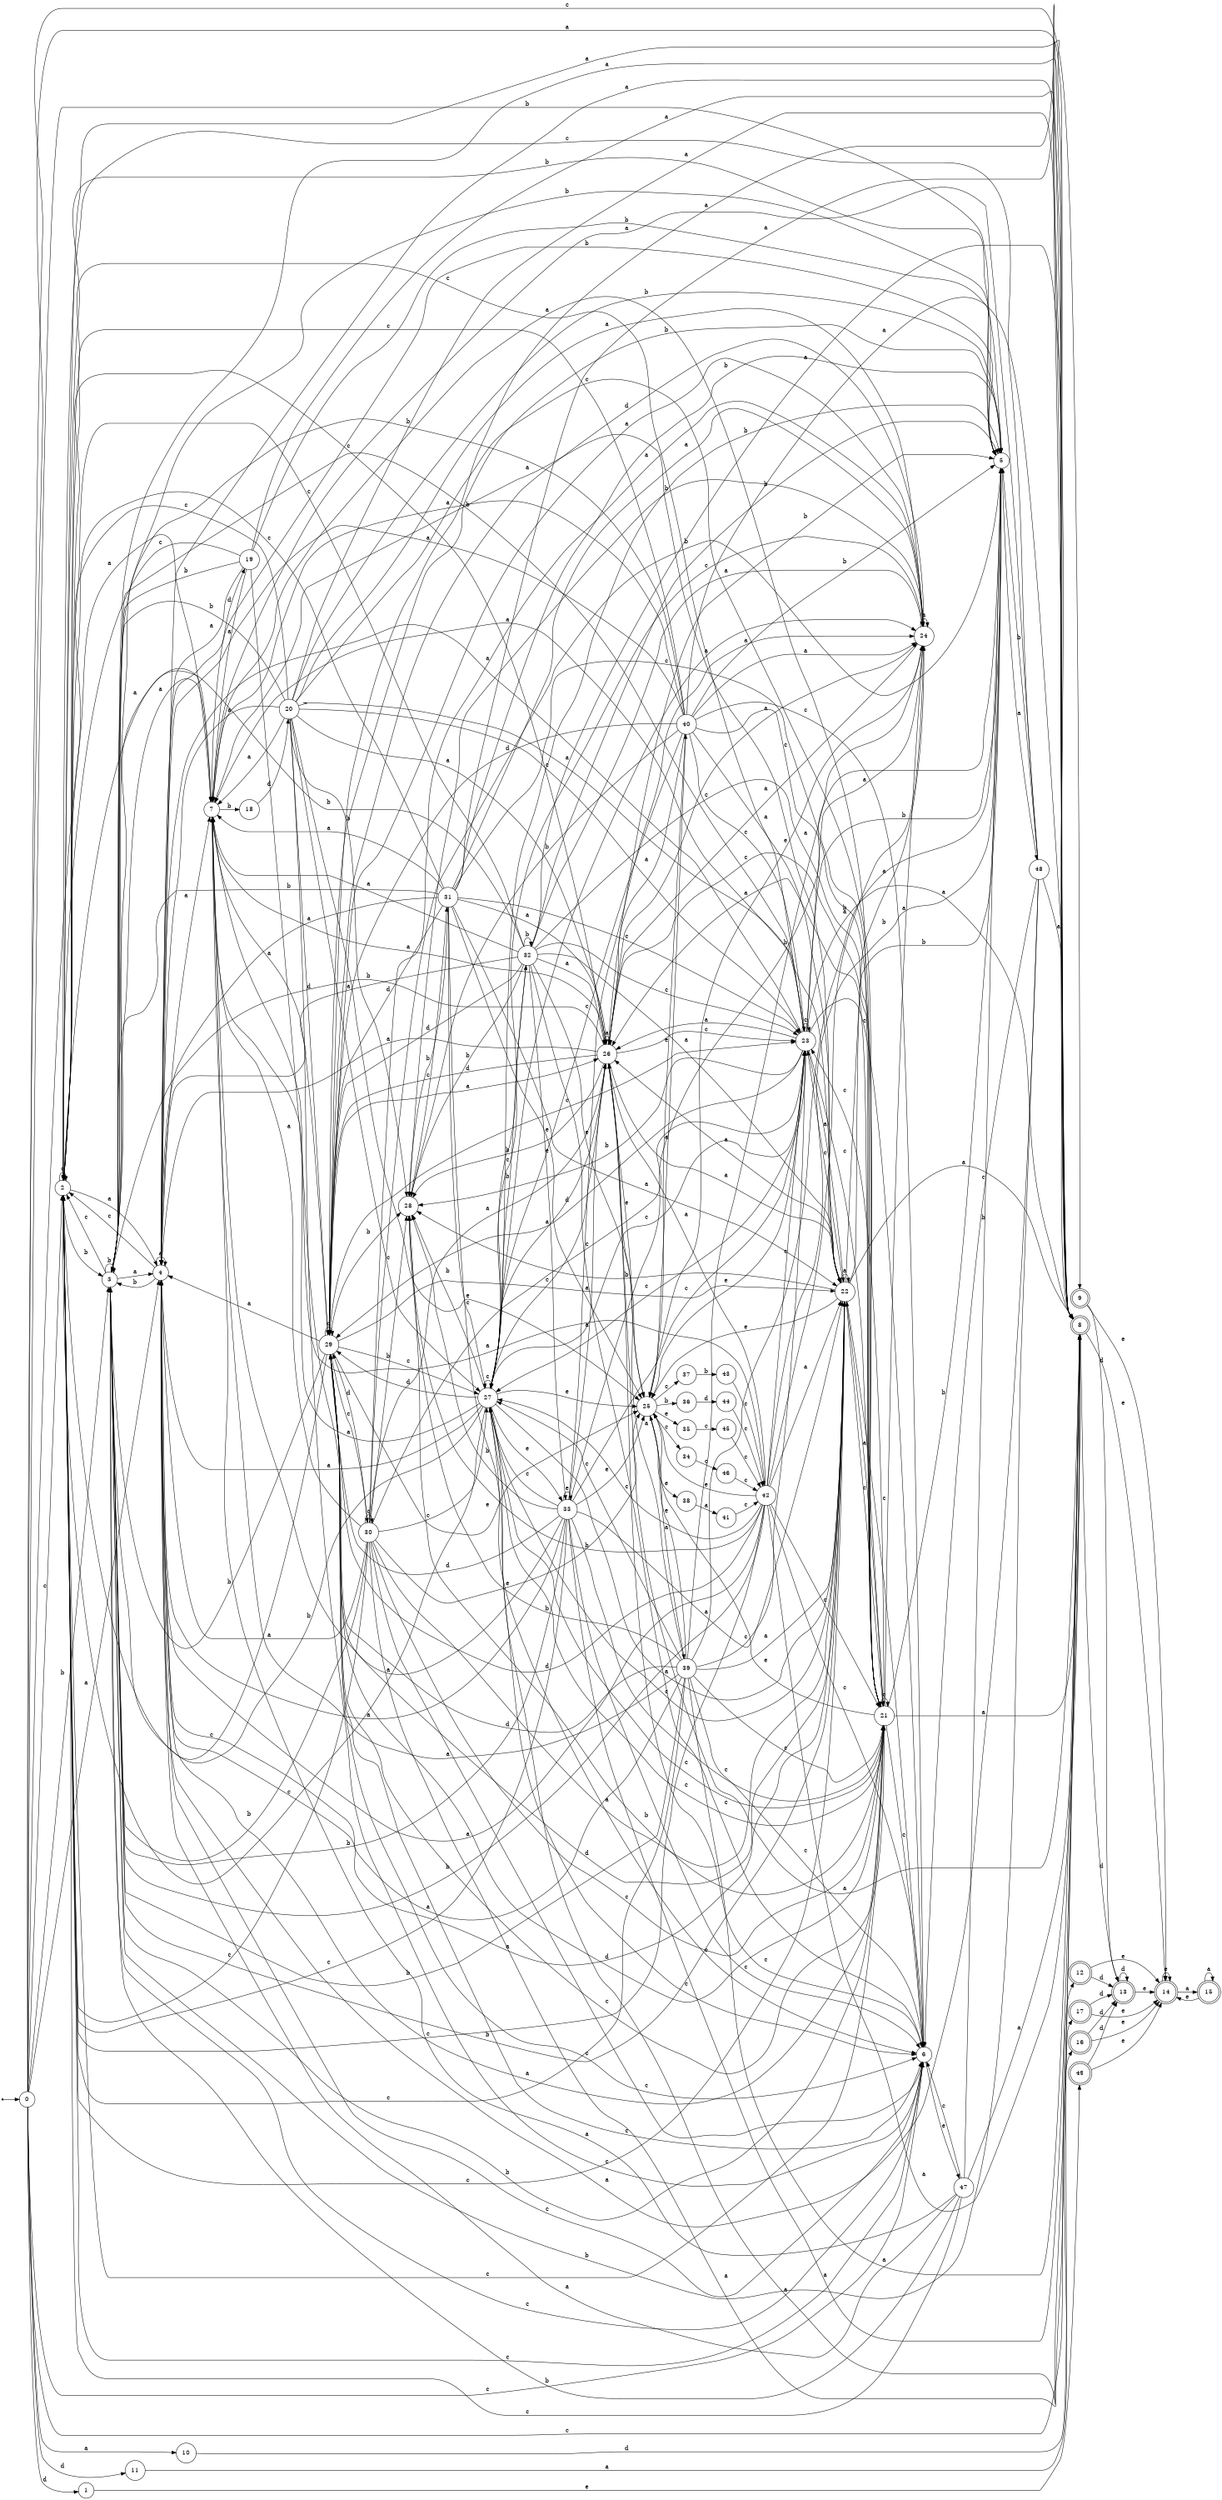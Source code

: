 digraph finite_state_machine {
rankdir=LR;
size="20,20";
node [shape = point]; "dummy0"
node [shape = circle]; "0";
"dummy0" -> "0";
node [shape = circle]; "1";
node [shape = circle]; "2";
node [shape = circle]; "3";
node [shape = circle]; "4";
node [shape = circle]; "5";
node [shape = circle]; "6";
node [shape = circle]; "7";
node [shape = doublecircle]; "8";node [shape = doublecircle]; "9";node [shape = circle]; "10";
node [shape = circle]; "11";
node [shape = doublecircle]; "12";node [shape = doublecircle]; "13";node [shape = doublecircle]; "14";node [shape = doublecircle]; "15";node [shape = doublecircle]; "16";node [shape = doublecircle]; "17";node [shape = circle]; "18";
node [shape = circle]; "19";
node [shape = circle]; "20";
node [shape = circle]; "21";
node [shape = circle]; "22";
node [shape = circle]; "23";
node [shape = circle]; "24";
node [shape = circle]; "25";
node [shape = circle]; "26";
node [shape = circle]; "27";
node [shape = circle]; "28";
node [shape = circle]; "29";
node [shape = circle]; "30";
node [shape = circle]; "31";
node [shape = circle]; "32";
node [shape = circle]; "33";
node [shape = circle]; "34";
node [shape = circle]; "35";
node [shape = circle]; "36";
node [shape = circle]; "37";
node [shape = circle]; "38";
node [shape = circle]; "39";
node [shape = circle]; "40";
node [shape = circle]; "41";
node [shape = circle]; "42";
node [shape = circle]; "43";
node [shape = circle]; "44";
node [shape = circle]; "45";
node [shape = circle]; "46";
node [shape = circle]; "47";
node [shape = circle]; "48";
node [shape = doublecircle]; "49";"0" -> "1" [label = "d"];
 "0" -> "11" [label = "d"];
 "0" -> "9" [label = "c"];
 "0" -> "2" [label = "c"];
 "0" -> "12" [label = "c"];
 "0" -> "6" [label = "c"];
 "0" -> "3" [label = "b"];
 "0" -> "5" [label = "b"];
 "0" -> "8" [label = "a"];
 "0" -> "10" [label = "a"];
 "0" -> "4" [label = "a"];
 "0" -> "7" [label = "a"];
 "12" -> "13" [label = "d"];
 "12" -> "14" [label = "e"];
 "14" -> "14" [label = "e"];
 "14" -> "15" [label = "a"];
 "15" -> "15" [label = "a"];
 "15" -> "14" [label = "e"];
 "13" -> "13" [label = "d"];
 "13" -> "14" [label = "e"];
 "11" -> "16" [label = "a"];
 "16" -> "13" [label = "d"];
 "16" -> "14" [label = "e"];
 "10" -> "17" [label = "d"];
 "17" -> "13" [label = "d"];
 "17" -> "14" [label = "e"];
 "9" -> "13" [label = "d"];
 "9" -> "14" [label = "e"];
 "8" -> "13" [label = "d"];
 "8" -> "14" [label = "e"];
 "7" -> "18" [label = "b"];
 "7" -> "19" [label = "d"];
 "19" -> "8" [label = "a"];
 "19" -> "4" [label = "a"];
 "19" -> "7" [label = "a"];
 "19" -> "2" [label = "c"];
 "19" -> "6" [label = "c"];
 "19" -> "3" [label = "b"];
 "19" -> "5" [label = "b"];
 "18" -> "20" [label = "d"];
 "20" -> "2" [label = "c"];
 "20" -> "21" [label = "c"];
 "20" -> "6" [label = "c"];
 "20" -> "23" [label = "c"];
 "20" -> "27" [label = "c"];
 "20" -> "4" [label = "a"];
 "20" -> "22" [label = "a"];
 "20" -> "7" [label = "a"];
 "20" -> "8" [label = "a"];
 "20" -> "24" [label = "a"];
 "20" -> "26" [label = "a"];
 "20" -> "25" [label = "e"];
 "20" -> "3" [label = "b"];
 "20" -> "28" [label = "b"];
 "20" -> "5" [label = "b"];
 "20" -> "29" [label = "d"];
 "29" -> "29" [label = "d"];
 "29" -> "2" [label = "c"];
 "29" -> "21" [label = "c"];
 "29" -> "6" [label = "c"];
 "29" -> "23" [label = "c"];
 "29" -> "27" [label = "c"];
 "29" -> "30" [label = "c"];
 "29" -> "25" [label = "e"];
 "29" -> "4" [label = "a"];
 "29" -> "22" [label = "a"];
 "29" -> "7" [label = "a"];
 "29" -> "8" [label = "a"];
 "29" -> "24" [label = "a"];
 "29" -> "26" [label = "a"];
 "29" -> "3" [label = "b"];
 "29" -> "28" [label = "b"];
 "29" -> "5" [label = "b"];
 "30" -> "2" [label = "c"];
 "30" -> "21" [label = "c"];
 "30" -> "6" [label = "c"];
 "30" -> "23" [label = "c"];
 "30" -> "27" [label = "c"];
 "30" -> "30" [label = "c"];
 "30" -> "29" [label = "d"];
 "30" -> "25" [label = "e"];
 "30" -> "4" [label = "a"];
 "30" -> "22" [label = "a"];
 "30" -> "7" [label = "a"];
 "30" -> "8" [label = "a"];
 "30" -> "24" [label = "a"];
 "30" -> "26" [label = "a"];
 "30" -> "3" [label = "b"];
 "30" -> "28" [label = "b"];
 "30" -> "5" [label = "b"];
 "28" -> "31" [label = "c"];
 "31" -> "3" [label = "b"];
 "31" -> "28" [label = "b"];
 "31" -> "5" [label = "b"];
 "31" -> "25" [label = "e"];
 "31" -> "4" [label = "a"];
 "31" -> "22" [label = "a"];
 "31" -> "7" [label = "a"];
 "31" -> "8" [label = "a"];
 "31" -> "24" [label = "a"];
 "31" -> "26" [label = "a"];
 "31" -> "2" [label = "c"];
 "31" -> "21" [label = "c"];
 "31" -> "6" [label = "c"];
 "31" -> "23" [label = "c"];
 "31" -> "27" [label = "c"];
 "31" -> "29" [label = "d"];
 "27" -> "2" [label = "c"];
 "27" -> "21" [label = "c"];
 "27" -> "6" [label = "c"];
 "27" -> "23" [label = "c"];
 "27" -> "27" [label = "c"];
 "27" -> "32" [label = "b"];
 "27" -> "3" [label = "b"];
 "27" -> "28" [label = "b"];
 "27" -> "5" [label = "b"];
 "27" -> "33" [label = "e"];
 "27" -> "25" [label = "e"];
 "27" -> "4" [label = "a"];
 "27" -> "22" [label = "a"];
 "27" -> "7" [label = "a"];
 "27" -> "8" [label = "a"];
 "27" -> "24" [label = "a"];
 "27" -> "26" [label = "a"];
 "27" -> "29" [label = "d"];
 "33" -> "33" [label = "e"];
 "33" -> "25" [label = "e"];
 "33" -> "2" [label = "c"];
 "33" -> "21" [label = "c"];
 "33" -> "6" [label = "c"];
 "33" -> "23" [label = "c"];
 "33" -> "27" [label = "c"];
 "33" -> "4" [label = "a"];
 "33" -> "22" [label = "a"];
 "33" -> "7" [label = "a"];
 "33" -> "8" [label = "a"];
 "33" -> "24" [label = "a"];
 "33" -> "26" [label = "a"];
 "33" -> "3" [label = "b"];
 "33" -> "28" [label = "b"];
 "33" -> "5" [label = "b"];
 "33" -> "29" [label = "d"];
 "32" -> "32" [label = "b"];
 "32" -> "3" [label = "b"];
 "32" -> "28" [label = "b"];
 "32" -> "5" [label = "b"];
 "32" -> "2" [label = "c"];
 "32" -> "21" [label = "c"];
 "32" -> "6" [label = "c"];
 "32" -> "23" [label = "c"];
 "32" -> "27" [label = "c"];
 "32" -> "33" [label = "e"];
 "32" -> "25" [label = "e"];
 "32" -> "4" [label = "a"];
 "32" -> "22" [label = "a"];
 "32" -> "7" [label = "a"];
 "32" -> "8" [label = "a"];
 "32" -> "24" [label = "a"];
 "32" -> "26" [label = "a"];
 "32" -> "29" [label = "d"];
 "26" -> "4" [label = "a"];
 "26" -> "22" [label = "a"];
 "26" -> "7" [label = "a"];
 "26" -> "8" [label = "a"];
 "26" -> "24" [label = "a"];
 "26" -> "26" [label = "a"];
 "26" -> "25" [label = "e"];
 "26" -> "2" [label = "c"];
 "26" -> "21" [label = "c"];
 "26" -> "6" [label = "c"];
 "26" -> "23" [label = "c"];
 "26" -> "27" [label = "c"];
 "26" -> "3" [label = "b"];
 "26" -> "28" [label = "b"];
 "26" -> "5" [label = "b"];
 "26" -> "29" [label = "d"];
 "25" -> "34" [label = "c"];
 "25" -> "37" [label = "c"];
 "25" -> "35" [label = "e"];
 "25" -> "38" [label = "e"];
 "25" -> "36" [label = "b"];
 "25" -> "40" [label = "a"];
 "25" -> "39" [label = "a"];
 "40" -> "25" [label = "e"];
 "40" -> "4" [label = "a"];
 "40" -> "22" [label = "a"];
 "40" -> "7" [label = "a"];
 "40" -> "8" [label = "a"];
 "40" -> "24" [label = "a"];
 "40" -> "26" [label = "a"];
 "40" -> "2" [label = "c"];
 "40" -> "21" [label = "c"];
 "40" -> "6" [label = "c"];
 "40" -> "23" [label = "c"];
 "40" -> "27" [label = "c"];
 "40" -> "3" [label = "b"];
 "40" -> "28" [label = "b"];
 "40" -> "5" [label = "b"];
 "40" -> "29" [label = "d"];
 "39" -> "25" [label = "e"];
 "39" -> "4" [label = "a"];
 "39" -> "22" [label = "a"];
 "39" -> "7" [label = "a"];
 "39" -> "8" [label = "a"];
 "39" -> "24" [label = "a"];
 "39" -> "26" [label = "a"];
 "39" -> "2" [label = "c"];
 "39" -> "21" [label = "c"];
 "39" -> "6" [label = "c"];
 "39" -> "23" [label = "c"];
 "39" -> "27" [label = "c"];
 "39" -> "3" [label = "b"];
 "39" -> "28" [label = "b"];
 "39" -> "5" [label = "b"];
 "39" -> "29" [label = "d"];
 "38" -> "41" [label = "a"];
 "41" -> "42" [label = "c"];
 "42" -> "25" [label = "e"];
 "42" -> "4" [label = "a"];
 "42" -> "22" [label = "a"];
 "42" -> "7" [label = "a"];
 "42" -> "8" [label = "a"];
 "42" -> "24" [label = "a"];
 "42" -> "26" [label = "a"];
 "42" -> "2" [label = "c"];
 "42" -> "21" [label = "c"];
 "42" -> "6" [label = "c"];
 "42" -> "23" [label = "c"];
 "42" -> "27" [label = "c"];
 "42" -> "3" [label = "b"];
 "42" -> "28" [label = "b"];
 "42" -> "5" [label = "b"];
 "42" -> "29" [label = "d"];
 "37" -> "43" [label = "b"];
 "43" -> "42" [label = "c"];
 "36" -> "44" [label = "d"];
 "44" -> "42" [label = "c"];
 "35" -> "45" [label = "c"];
 "45" -> "42" [label = "c"];
 "34" -> "46" [label = "c"];
 "46" -> "42" [label = "c"];
 "24" -> "24" [label = "a"];
 "24" -> "26" [label = "a"];
 "24" -> "25" [label = "e"];
 "24" -> "27" [label = "c"];
 "24" -> "28" [label = "b"];
 "24" -> "29" [label = "d"];
 "23" -> "2" [label = "c"];
 "23" -> "21" [label = "c"];
 "23" -> "6" [label = "c"];
 "23" -> "23" [label = "c"];
 "23" -> "27" [label = "c"];
 "23" -> "4" [label = "a"];
 "23" -> "22" [label = "a"];
 "23" -> "7" [label = "a"];
 "23" -> "8" [label = "a"];
 "23" -> "24" [label = "a"];
 "23" -> "26" [label = "a"];
 "23" -> "25" [label = "e"];
 "23" -> "3" [label = "b"];
 "23" -> "28" [label = "b"];
 "23" -> "5" [label = "b"];
 "23" -> "29" [label = "d"];
 "22" -> "4" [label = "a"];
 "22" -> "22" [label = "a"];
 "22" -> "7" [label = "a"];
 "22" -> "8" [label = "a"];
 "22" -> "24" [label = "a"];
 "22" -> "26" [label = "a"];
 "22" -> "2" [label = "c"];
 "22" -> "21" [label = "c"];
 "22" -> "6" [label = "c"];
 "22" -> "23" [label = "c"];
 "22" -> "27" [label = "c"];
 "22" -> "25" [label = "e"];
 "22" -> "3" [label = "b"];
 "22" -> "28" [label = "b"];
 "22" -> "5" [label = "b"];
 "22" -> "29" [label = "d"];
 "21" -> "2" [label = "c"];
 "21" -> "21" [label = "c"];
 "21" -> "6" [label = "c"];
 "21" -> "23" [label = "c"];
 "21" -> "27" [label = "c"];
 "21" -> "4" [label = "a"];
 "21" -> "22" [label = "a"];
 "21" -> "7" [label = "a"];
 "21" -> "8" [label = "a"];
 "21" -> "24" [label = "a"];
 "21" -> "26" [label = "a"];
 "21" -> "25" [label = "e"];
 "21" -> "3" [label = "b"];
 "21" -> "28" [label = "b"];
 "21" -> "5" [label = "b"];
 "21" -> "29" [label = "d"];
 "6" -> "47" [label = "e"];
 "47" -> "2" [label = "c"];
 "47" -> "6" [label = "c"];
 "47" -> "3" [label = "b"];
 "47" -> "5" [label = "b"];
 "47" -> "8" [label = "a"];
 "47" -> "4" [label = "a"];
 "47" -> "7" [label = "a"];
 "5" -> "48" [label = "a"];
 "48" -> "3" [label = "b"];
 "48" -> "5" [label = "b"];
 "48" -> "2" [label = "c"];
 "48" -> "6" [label = "c"];
 "48" -> "8" [label = "a"];
 "48" -> "4" [label = "a"];
 "48" -> "7" [label = "a"];
 "4" -> "8" [label = "a"];
 "4" -> "4" [label = "a"];
 "4" -> "7" [label = "a"];
 "4" -> "3" [label = "b"];
 "4" -> "5" [label = "b"];
 "4" -> "2" [label = "c"];
 "4" -> "6" [label = "c"];
 "3" -> "3" [label = "b"];
 "3" -> "5" [label = "b"];
 "3" -> "8" [label = "a"];
 "3" -> "4" [label = "a"];
 "3" -> "7" [label = "a"];
 "3" -> "2" [label = "c"];
 "3" -> "6" [label = "c"];
 "2" -> "2" [label = "c"];
 "2" -> "6" [label = "c"];
 "2" -> "3" [label = "b"];
 "2" -> "5" [label = "b"];
 "2" -> "8" [label = "a"];
 "2" -> "4" [label = "a"];
 "2" -> "7" [label = "a"];
 "1" -> "49" [label = "e"];
 "49" -> "13" [label = "d"];
 "49" -> "14" [label = "e"];
 }
